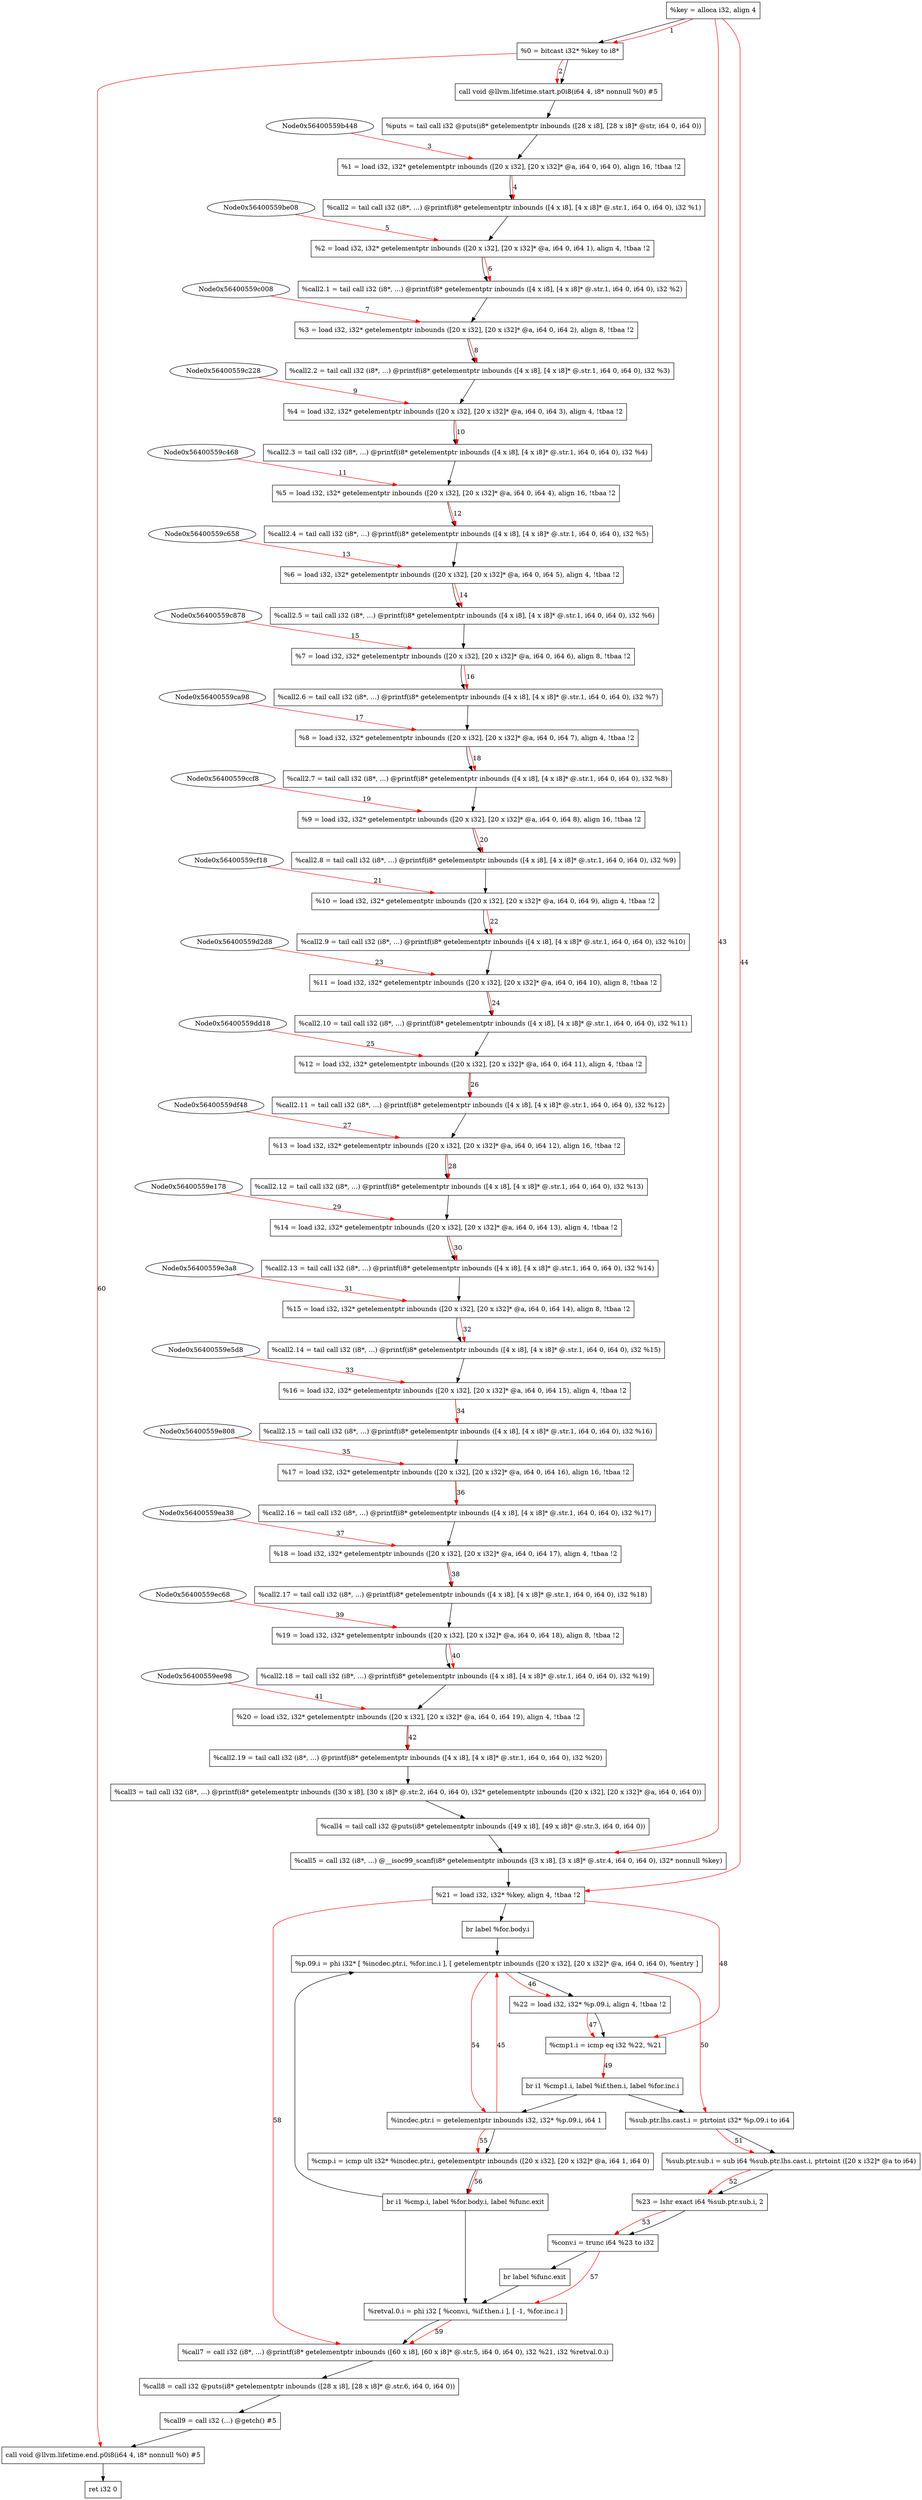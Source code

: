 digraph "CDFG for'main' function" {
	Node0x56400559aab8[shape=record, label="  %key = alloca i32, align 4"]
	Node0x56400559ab38[shape=record, label="  %0 = bitcast i32* %key to i8*"]
	Node0x56400559ad48[shape=record, label="  call void @llvm.lifetime.start.p0i8(i64 4, i8* nonnull %0) #5"]
	Node0x56400559b340[shape=record, label="  %puts = tail call i32 @puts(i8* getelementptr inbounds ([28 x i8], [28 x i8]* @str, i64 0, i64 0))"]
	Node0x56400559b498[shape=record, label="  %1 = load i32, i32* getelementptr inbounds ([20 x i32], [20 x i32]* @a, i64 0, i64 0), align 16, !tbaa !2"]
	Node0x56400559bcd8[shape=record, label="  %call2 = tail call i32 (i8*, ...) @printf(i8* getelementptr inbounds ([4 x i8], [4 x i8]* @.str.1, i64 0, i64 0), i32 %1)"]
	Node0x56400559be58[shape=record, label="  %2 = load i32, i32* getelementptr inbounds ([20 x i32], [20 x i32]* @a, i64 0, i64 1), align 4, !tbaa !2"]
	Node0x56400559bf18[shape=record, label="  %call2.1 = tail call i32 (i8*, ...) @printf(i8* getelementptr inbounds ([4 x i8], [4 x i8]* @.str.1, i64 0, i64 0), i32 %2)"]
	Node0x56400559c058[shape=record, label="  %3 = load i32, i32* getelementptr inbounds ([20 x i32], [20 x i32]* @a, i64 0, i64 2), align 8, !tbaa !2"]
	Node0x56400559c0e8[shape=record, label="  %call2.2 = tail call i32 (i8*, ...) @printf(i8* getelementptr inbounds ([4 x i8], [4 x i8]* @.str.1, i64 0, i64 0), i32 %3)"]
	Node0x56400559c278[shape=record, label="  %4 = load i32, i32* getelementptr inbounds ([20 x i32], [20 x i32]* @a, i64 0, i64 3), align 4, !tbaa !2"]
	Node0x56400559c358[shape=record, label="  %call2.3 = tail call i32 (i8*, ...) @printf(i8* getelementptr inbounds ([4 x i8], [4 x i8]* @.str.1, i64 0, i64 0), i32 %4)"]
	Node0x56400559c4b8[shape=record, label="  %5 = load i32, i32* getelementptr inbounds ([20 x i32], [20 x i32]* @a, i64 0, i64 4), align 16, !tbaa !2"]
	Node0x56400559c548[shape=record, label="  %call2.4 = tail call i32 (i8*, ...) @printf(i8* getelementptr inbounds ([4 x i8], [4 x i8]* @.str.1, i64 0, i64 0), i32 %5)"]
	Node0x56400559c6a8[shape=record, label="  %6 = load i32, i32* getelementptr inbounds ([20 x i32], [20 x i32]* @a, i64 0, i64 5), align 4, !tbaa !2"]
	Node0x56400559c738[shape=record, label="  %call2.5 = tail call i32 (i8*, ...) @printf(i8* getelementptr inbounds ([4 x i8], [4 x i8]* @.str.1, i64 0, i64 0), i32 %6)"]
	Node0x56400559c8c8[shape=record, label="  %7 = load i32, i32* getelementptr inbounds ([20 x i32], [20 x i32]* @a, i64 0, i64 6), align 8, !tbaa !2"]
	Node0x56400559c958[shape=record, label="  %call2.6 = tail call i32 (i8*, ...) @printf(i8* getelementptr inbounds ([4 x i8], [4 x i8]* @.str.1, i64 0, i64 0), i32 %7)"]
	Node0x56400559cae8[shape=record, label="  %8 = load i32, i32* getelementptr inbounds ([20 x i32], [20 x i32]* @a, i64 0, i64 7), align 4, !tbaa !2"]
	Node0x56400559cc08[shape=record, label="  %call2.7 = tail call i32 (i8*, ...) @printf(i8* getelementptr inbounds ([4 x i8], [4 x i8]* @.str.1, i64 0, i64 0), i32 %8)"]
	Node0x56400559cd48[shape=record, label="  %9 = load i32, i32* getelementptr inbounds ([20 x i32], [20 x i32]* @a, i64 0, i64 8), align 16, !tbaa !2"]
	Node0x56400559cdd8[shape=record, label="  %call2.8 = tail call i32 (i8*, ...) @printf(i8* getelementptr inbounds ([4 x i8], [4 x i8]* @.str.1, i64 0, i64 0), i32 %9)"]
	Node0x56400559cf68[shape=record, label="  %10 = load i32, i32* getelementptr inbounds ([20 x i32], [20 x i32]* @a, i64 0, i64 9), align 4, !tbaa !2"]
	Node0x56400559cff8[shape=record, label="  %call2.9 = tail call i32 (i8*, ...) @printf(i8* getelementptr inbounds ([4 x i8], [4 x i8]* @.str.1, i64 0, i64 0), i32 %10)"]
	Node0x56400559d328[shape=record, label="  %11 = load i32, i32* getelementptr inbounds ([20 x i32], [20 x i32]* @a, i64 0, i64 10), align 8, !tbaa !2"]
	Node0x56400559d3b8[shape=record, label="  %call2.10 = tail call i32 (i8*, ...) @printf(i8* getelementptr inbounds ([4 x i8], [4 x i8]* @.str.1, i64 0, i64 0), i32 %11)"]
	Node0x56400559dd68[shape=record, label="  %12 = load i32, i32* getelementptr inbounds ([20 x i32], [20 x i32]* @a, i64 0, i64 11), align 4, !tbaa !2"]
	Node0x56400559ddf8[shape=record, label="  %call2.11 = tail call i32 (i8*, ...) @printf(i8* getelementptr inbounds ([4 x i8], [4 x i8]* @.str.1, i64 0, i64 0), i32 %12)"]
	Node0x56400559df98[shape=record, label="  %13 = load i32, i32* getelementptr inbounds ([20 x i32], [20 x i32]* @a, i64 0, i64 12), align 16, !tbaa !2"]
	Node0x56400559e028[shape=record, label="  %call2.12 = tail call i32 (i8*, ...) @printf(i8* getelementptr inbounds ([4 x i8], [4 x i8]* @.str.1, i64 0, i64 0), i32 %13)"]
	Node0x56400559e1c8[shape=record, label="  %14 = load i32, i32* getelementptr inbounds ([20 x i32], [20 x i32]* @a, i64 0, i64 13), align 4, !tbaa !2"]
	Node0x56400559e258[shape=record, label="  %call2.13 = tail call i32 (i8*, ...) @printf(i8* getelementptr inbounds ([4 x i8], [4 x i8]* @.str.1, i64 0, i64 0), i32 %14)"]
	Node0x56400559e3f8[shape=record, label="  %15 = load i32, i32* getelementptr inbounds ([20 x i32], [20 x i32]* @a, i64 0, i64 14), align 8, !tbaa !2"]
	Node0x56400559e488[shape=record, label="  %call2.14 = tail call i32 (i8*, ...) @printf(i8* getelementptr inbounds ([4 x i8], [4 x i8]* @.str.1, i64 0, i64 0), i32 %15)"]
	Node0x56400559e628[shape=record, label="  %16 = load i32, i32* getelementptr inbounds ([20 x i32], [20 x i32]* @a, i64 0, i64 15), align 4, !tbaa !2"]
	Node0x56400559e6b8[shape=record, label="  %call2.15 = tail call i32 (i8*, ...) @printf(i8* getelementptr inbounds ([4 x i8], [4 x i8]* @.str.1, i64 0, i64 0), i32 %16)"]
	Node0x56400559e858[shape=record, label="  %17 = load i32, i32* getelementptr inbounds ([20 x i32], [20 x i32]* @a, i64 0, i64 16), align 16, !tbaa !2"]
	Node0x56400559e8e8[shape=record, label="  %call2.16 = tail call i32 (i8*, ...) @printf(i8* getelementptr inbounds ([4 x i8], [4 x i8]* @.str.1, i64 0, i64 0), i32 %17)"]
	Node0x56400559ea88[shape=record, label="  %18 = load i32, i32* getelementptr inbounds ([20 x i32], [20 x i32]* @a, i64 0, i64 17), align 4, !tbaa !2"]
	Node0x56400559eb18[shape=record, label="  %call2.17 = tail call i32 (i8*, ...) @printf(i8* getelementptr inbounds ([4 x i8], [4 x i8]* @.str.1, i64 0, i64 0), i32 %18)"]
	Node0x56400559ecb8[shape=record, label="  %19 = load i32, i32* getelementptr inbounds ([20 x i32], [20 x i32]* @a, i64 0, i64 18), align 8, !tbaa !2"]
	Node0x56400559ed48[shape=record, label="  %call2.18 = tail call i32 (i8*, ...) @printf(i8* getelementptr inbounds ([4 x i8], [4 x i8]* @.str.1, i64 0, i64 0), i32 %19)"]
	Node0x56400559eee8[shape=record, label="  %20 = load i32, i32* getelementptr inbounds ([20 x i32], [20 x i32]* @a, i64 0, i64 19), align 4, !tbaa !2"]
	Node0x56400559ef78[shape=record, label="  %call2.19 = tail call i32 (i8*, ...) @printf(i8* getelementptr inbounds ([4 x i8], [4 x i8]* @.str.1, i64 0, i64 0), i32 %20)"]
	Node0x56400559f118[shape=record, label="  %call3 = tail call i32 (i8*, ...) @printf(i8* getelementptr inbounds ([30 x i8], [30 x i8]* @.str.2, i64 0, i64 0), i32* getelementptr inbounds ([20 x i32], [20 x i32]* @a, i64 0, i64 0))"]
	Node0x56400559f290[shape=record, label="  %call4 = tail call i32 @puts(i8* getelementptr inbounds ([49 x i8], [49 x i8]* @.str.3, i64 0, i64 0))"]
	Node0x56400559f7f8[shape=record, label="  %call5 = call i32 (i8*, ...) @__isoc99_scanf(i8* getelementptr inbounds ([3 x i8], [3 x i8]* @.str.4, i64 0, i64 0), i32* nonnull %key)"]
	Node0x56400559f8b8[shape=record, label="  %21 = load i32, i32* %key, align 4, !tbaa !2"]
	Node0x56400559f9f8[shape=record, label="  br label %for.body.i"]
	Node0x56400559fba8[shape=record, label="  %p.09.i = phi i32* [ %incdec.ptr.i, %for.inc.i ], [ getelementptr inbounds ([20 x i32], [20 x i32]* @a, i64 0, i64 0), %entry ]"]
	Node0x56400559fc58[shape=record, label="  %22 = load i32, i32* %p.09.i, align 4, !tbaa !2"]
	Node0x56400559fcd0[shape=record, label="  %cmp1.i = icmp eq i32 %22, %21"]
	Node0x56400559fe58[shape=record, label="  br i1 %cmp1.i, label %if.then.i, label %for.inc.i"]
	Node0x56400559fdc8[shape=record, label="  %sub.ptr.lhs.cast.i = ptrtoint i32* %p.09.i to i64"]
	Node0x56400559ffd0[shape=record, label="  %sub.ptr.sub.i = sub i64 %sub.ptr.lhs.cast.i, ptrtoint ([20 x i32]* @a to i64)"]
	Node0x5640055a0040[shape=record, label="  %23 = lshr exact i64 %sub.ptr.sub.i, 2"]
	Node0x5640055a0098[shape=record, label="  %conv.i = trunc i64 %23 to i32"]
	Node0x5640055a01c8[shape=record, label="  br label %func.exit"]
	Node0x5640055a0240[shape=record, label="  %incdec.ptr.i = getelementptr inbounds i32, i32* %p.09.i, i64 1"]
	Node0x5640055a0360[shape=record, label="  %cmp.i = icmp ult i32* %incdec.ptr.i, getelementptr inbounds ([20 x i32], [20 x i32]* @a, i64 1, i64 0)"]
	Node0x5640055a03e8[shape=record, label="  br i1 %cmp.i, label %for.body.i, label %func.exit"]
	Node0x5640055a0438[shape=record, label="  %retval.0.i = phi i32 [ %conv.i, %if.then.i ], [ -1, %for.inc.i ]"]
	Node0x5640055a05d0[shape=record, label="  %call7 = call i32 (i8*, ...) @printf(i8* getelementptr inbounds ([60 x i8], [60 x i8]* @.str.5, i64 0, i64 0), i32 %21, i32 %retval.0.i)"]
	Node0x5640055a0740[shape=record, label="  %call8 = call i32 @puts(i8* getelementptr inbounds ([28 x i8], [28 x i8]* @.str.6, i64 0, i64 0))"]
	Node0x5640055a08c8[shape=record, label="  %call9 = call i32 (...) @getch() #5"]
	Node0x5640055a0a98[shape=record, label="  call void @llvm.lifetime.end.p0i8(i64 4, i8* nonnull %0) #5"]
	Node0x56400559f998[shape=record, label="  ret i32 0"]
	Node0x56400559aab8 -> Node0x56400559ab38
	Node0x56400559ab38 -> Node0x56400559ad48
	Node0x56400559ad48 -> Node0x56400559b340
	Node0x56400559b340 -> Node0x56400559b498
	Node0x56400559b498 -> Node0x56400559bcd8
	Node0x56400559bcd8 -> Node0x56400559be58
	Node0x56400559be58 -> Node0x56400559bf18
	Node0x56400559bf18 -> Node0x56400559c058
	Node0x56400559c058 -> Node0x56400559c0e8
	Node0x56400559c0e8 -> Node0x56400559c278
	Node0x56400559c278 -> Node0x56400559c358
	Node0x56400559c358 -> Node0x56400559c4b8
	Node0x56400559c4b8 -> Node0x56400559c548
	Node0x56400559c548 -> Node0x56400559c6a8
	Node0x56400559c6a8 -> Node0x56400559c738
	Node0x56400559c738 -> Node0x56400559c8c8
	Node0x56400559c8c8 -> Node0x56400559c958
	Node0x56400559c958 -> Node0x56400559cae8
	Node0x56400559cae8 -> Node0x56400559cc08
	Node0x56400559cc08 -> Node0x56400559cd48
	Node0x56400559cd48 -> Node0x56400559cdd8
	Node0x56400559cdd8 -> Node0x56400559cf68
	Node0x56400559cf68 -> Node0x56400559cff8
	Node0x56400559cff8 -> Node0x56400559d328
	Node0x56400559d328 -> Node0x56400559d3b8
	Node0x56400559d3b8 -> Node0x56400559dd68
	Node0x56400559dd68 -> Node0x56400559ddf8
	Node0x56400559ddf8 -> Node0x56400559df98
	Node0x56400559df98 -> Node0x56400559e028
	Node0x56400559e028 -> Node0x56400559e1c8
	Node0x56400559e1c8 -> Node0x56400559e258
	Node0x56400559e258 -> Node0x56400559e3f8
	Node0x56400559e3f8 -> Node0x56400559e488
	Node0x56400559e488 -> Node0x56400559e628
	Node0x56400559e628 -> Node0x56400559e6b8
	Node0x56400559e6b8 -> Node0x56400559e858
	Node0x56400559e858 -> Node0x56400559e8e8
	Node0x56400559e8e8 -> Node0x56400559ea88
	Node0x56400559ea88 -> Node0x56400559eb18
	Node0x56400559eb18 -> Node0x56400559ecb8
	Node0x56400559ecb8 -> Node0x56400559ed48
	Node0x56400559ed48 -> Node0x56400559eee8
	Node0x56400559eee8 -> Node0x56400559ef78
	Node0x56400559ef78 -> Node0x56400559f118
	Node0x56400559f118 -> Node0x56400559f290
	Node0x56400559f290 -> Node0x56400559f7f8
	Node0x56400559f7f8 -> Node0x56400559f8b8
	Node0x56400559f8b8 -> Node0x56400559f9f8
	Node0x56400559f9f8 -> Node0x56400559fba8
	Node0x56400559fba8 -> Node0x56400559fc58
	Node0x56400559fc58 -> Node0x56400559fcd0
	Node0x56400559fcd0 -> Node0x56400559fe58
	Node0x56400559fe58 -> Node0x56400559fdc8
	Node0x56400559fe58 -> Node0x5640055a0240
	Node0x56400559fdc8 -> Node0x56400559ffd0
	Node0x56400559ffd0 -> Node0x5640055a0040
	Node0x5640055a0040 -> Node0x5640055a0098
	Node0x5640055a0098 -> Node0x5640055a01c8
	Node0x5640055a01c8 -> Node0x5640055a0438
	Node0x5640055a0240 -> Node0x5640055a0360
	Node0x5640055a0360 -> Node0x5640055a03e8
	Node0x5640055a03e8 -> Node0x56400559fba8
	Node0x5640055a03e8 -> Node0x5640055a0438
	Node0x5640055a0438 -> Node0x5640055a05d0
	Node0x5640055a05d0 -> Node0x5640055a0740
	Node0x5640055a0740 -> Node0x5640055a08c8
	Node0x5640055a08c8 -> Node0x5640055a0a98
	Node0x5640055a0a98 -> Node0x56400559f998
edge [color=red]
	Node0x56400559aab8 -> Node0x56400559ab38[label="1"]
	Node0x56400559ab38 -> Node0x56400559ad48[label="2"]
	Node0x56400559b448 -> Node0x56400559b498[label="3"]
	Node0x56400559b498 -> Node0x56400559bcd8[label="4"]
	Node0x56400559be08 -> Node0x56400559be58[label="5"]
	Node0x56400559be58 -> Node0x56400559bf18[label="6"]
	Node0x56400559c008 -> Node0x56400559c058[label="7"]
	Node0x56400559c058 -> Node0x56400559c0e8[label="8"]
	Node0x56400559c228 -> Node0x56400559c278[label="9"]
	Node0x56400559c278 -> Node0x56400559c358[label="10"]
	Node0x56400559c468 -> Node0x56400559c4b8[label="11"]
	Node0x56400559c4b8 -> Node0x56400559c548[label="12"]
	Node0x56400559c658 -> Node0x56400559c6a8[label="13"]
	Node0x56400559c6a8 -> Node0x56400559c738[label="14"]
	Node0x56400559c878 -> Node0x56400559c8c8[label="15"]
	Node0x56400559c8c8 -> Node0x56400559c958[label="16"]
	Node0x56400559ca98 -> Node0x56400559cae8[label="17"]
	Node0x56400559cae8 -> Node0x56400559cc08[label="18"]
	Node0x56400559ccf8 -> Node0x56400559cd48[label="19"]
	Node0x56400559cd48 -> Node0x56400559cdd8[label="20"]
	Node0x56400559cf18 -> Node0x56400559cf68[label="21"]
	Node0x56400559cf68 -> Node0x56400559cff8[label="22"]
	Node0x56400559d2d8 -> Node0x56400559d328[label="23"]
	Node0x56400559d328 -> Node0x56400559d3b8[label="24"]
	Node0x56400559dd18 -> Node0x56400559dd68[label="25"]
	Node0x56400559dd68 -> Node0x56400559ddf8[label="26"]
	Node0x56400559df48 -> Node0x56400559df98[label="27"]
	Node0x56400559df98 -> Node0x56400559e028[label="28"]
	Node0x56400559e178 -> Node0x56400559e1c8[label="29"]
	Node0x56400559e1c8 -> Node0x56400559e258[label="30"]
	Node0x56400559e3a8 -> Node0x56400559e3f8[label="31"]
	Node0x56400559e3f8 -> Node0x56400559e488[label="32"]
	Node0x56400559e5d8 -> Node0x56400559e628[label="33"]
	Node0x56400559e628 -> Node0x56400559e6b8[label="34"]
	Node0x56400559e808 -> Node0x56400559e858[label="35"]
	Node0x56400559e858 -> Node0x56400559e8e8[label="36"]
	Node0x56400559ea38 -> Node0x56400559ea88[label="37"]
	Node0x56400559ea88 -> Node0x56400559eb18[label="38"]
	Node0x56400559ec68 -> Node0x56400559ecb8[label="39"]
	Node0x56400559ecb8 -> Node0x56400559ed48[label="40"]
	Node0x56400559ee98 -> Node0x56400559eee8[label="41"]
	Node0x56400559eee8 -> Node0x56400559ef78[label="42"]
	Node0x56400559aab8 -> Node0x56400559f7f8[label="43"]
	Node0x56400559aab8 -> Node0x56400559f8b8[label="44"]
	Node0x5640055a0240 -> Node0x56400559fba8[label="45"]
	Node0x56400559fba8 -> Node0x56400559fc58[label="46"]
	Node0x56400559fc58 -> Node0x56400559fcd0[label="47"]
	Node0x56400559f8b8 -> Node0x56400559fcd0[label="48"]
	Node0x56400559fcd0 -> Node0x56400559fe58[label="49"]
	Node0x56400559fba8 -> Node0x56400559fdc8[label="50"]
	Node0x56400559fdc8 -> Node0x56400559ffd0[label="51"]
	Node0x56400559ffd0 -> Node0x5640055a0040[label="52"]
	Node0x5640055a0040 -> Node0x5640055a0098[label="53"]
	Node0x56400559fba8 -> Node0x5640055a0240[label="54"]
	Node0x5640055a0240 -> Node0x5640055a0360[label="55"]
	Node0x5640055a0360 -> Node0x5640055a03e8[label="56"]
	Node0x5640055a0098 -> Node0x5640055a0438[label="57"]
	Node0x56400559f8b8 -> Node0x5640055a05d0[label="58"]
	Node0x5640055a0438 -> Node0x5640055a05d0[label="59"]
	Node0x56400559ab38 -> Node0x5640055a0a98[label="60"]
}
